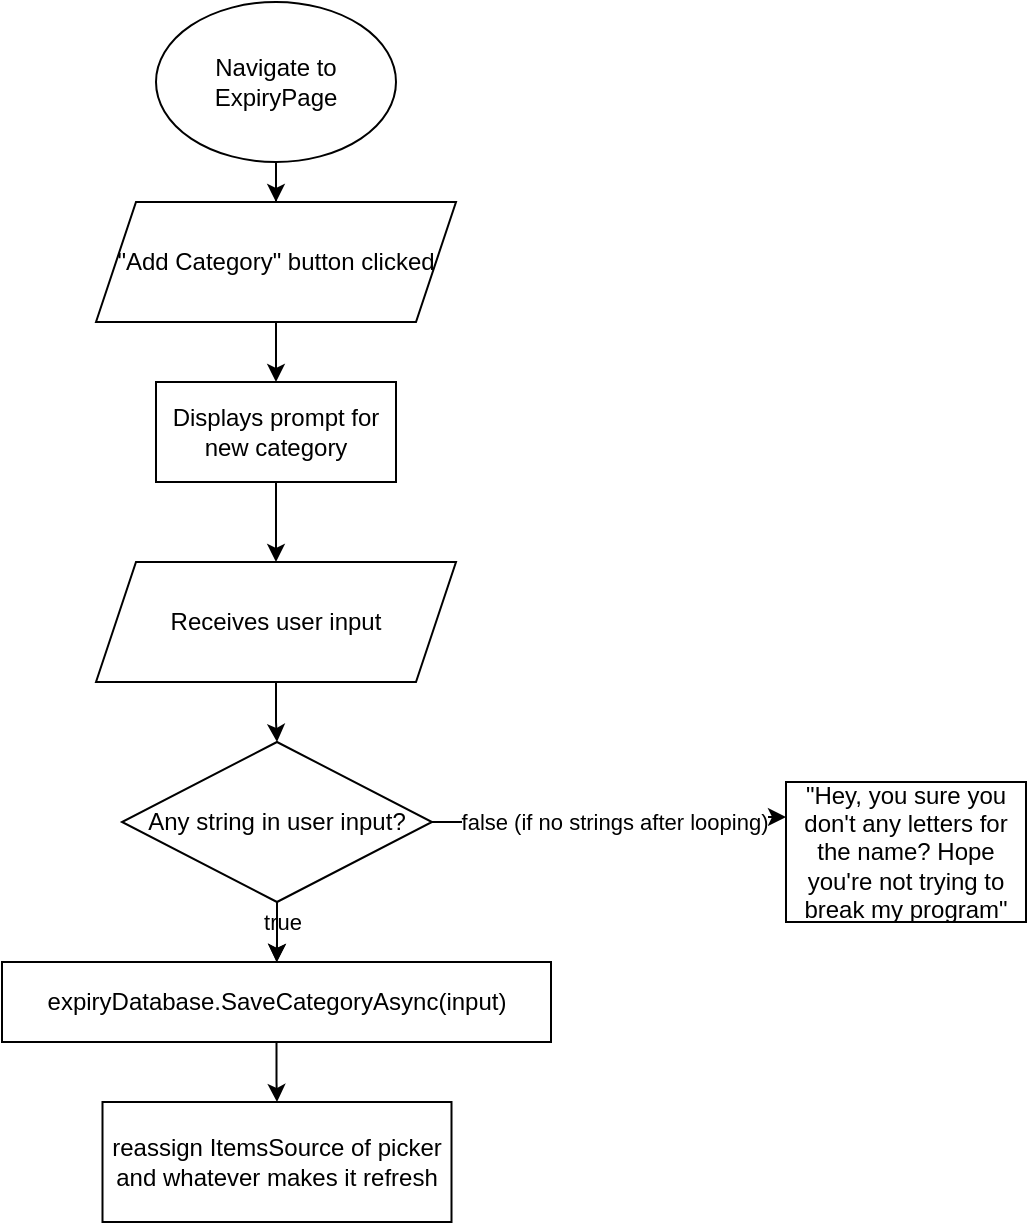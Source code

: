 <mxfile version="24.2.1" type="device">
  <diagram name="Page-1" id="QlBskXbmc_vEUIDBZioL">
    <mxGraphModel dx="1235" dy="614" grid="1" gridSize="10" guides="1" tooltips="1" connect="1" arrows="1" fold="1" page="1" pageScale="1" pageWidth="850" pageHeight="1100" math="0" shadow="0">
      <root>
        <mxCell id="0" />
        <mxCell id="1" parent="0" />
        <mxCell id="9M1CDPCW8UbOOLQoU40Z-14" style="edgeStyle=orthogonalEdgeStyle;rounded=0;orthogonalLoop=1;jettySize=auto;html=1;entryX=0;entryY=0.25;entryDx=0;entryDy=0;" edge="1" parent="1" source="9M1CDPCW8UbOOLQoU40Z-1" target="9M1CDPCW8UbOOLQoU40Z-13">
          <mxGeometry relative="1" as="geometry" />
        </mxCell>
        <mxCell id="9M1CDPCW8UbOOLQoU40Z-15" value="false (if no strings after looping)" style="edgeLabel;html=1;align=center;verticalAlign=middle;resizable=0;points=[];" vertex="1" connectable="0" parent="9M1CDPCW8UbOOLQoU40Z-14">
          <mxGeometry x="-0.013" y="-2" relative="1" as="geometry">
            <mxPoint as="offset" />
          </mxGeometry>
        </mxCell>
        <mxCell id="9M1CDPCW8UbOOLQoU40Z-16" style="edgeStyle=orthogonalEdgeStyle;rounded=0;orthogonalLoop=1;jettySize=auto;html=1;" edge="1" parent="1" source="9M1CDPCW8UbOOLQoU40Z-1">
          <mxGeometry relative="1" as="geometry">
            <mxPoint x="425.5" y="530" as="targetPoint" />
          </mxGeometry>
        </mxCell>
        <mxCell id="9M1CDPCW8UbOOLQoU40Z-18" value="true" style="edgeLabel;html=1;align=center;verticalAlign=middle;resizable=0;points=[];" vertex="1" connectable="0" parent="9M1CDPCW8UbOOLQoU40Z-16">
          <mxGeometry x="-0.363" y="2" relative="1" as="geometry">
            <mxPoint as="offset" />
          </mxGeometry>
        </mxCell>
        <mxCell id="9M1CDPCW8UbOOLQoU40Z-21" style="edgeStyle=orthogonalEdgeStyle;rounded=0;orthogonalLoop=1;jettySize=auto;html=1;entryX=0.5;entryY=0;entryDx=0;entryDy=0;" edge="1" parent="1" source="9M1CDPCW8UbOOLQoU40Z-1" target="9M1CDPCW8UbOOLQoU40Z-17">
          <mxGeometry relative="1" as="geometry" />
        </mxCell>
        <mxCell id="9M1CDPCW8UbOOLQoU40Z-1" value="Any string in user input?" style="rhombus;whiteSpace=wrap;html=1;" vertex="1" parent="1">
          <mxGeometry x="348" y="420" width="155" height="80" as="geometry" />
        </mxCell>
        <mxCell id="9M1CDPCW8UbOOLQoU40Z-7" style="edgeStyle=orthogonalEdgeStyle;rounded=0;orthogonalLoop=1;jettySize=auto;html=1;entryX=0.5;entryY=0;entryDx=0;entryDy=0;" edge="1" parent="1" source="9M1CDPCW8UbOOLQoU40Z-2" target="9M1CDPCW8UbOOLQoU40Z-6">
          <mxGeometry relative="1" as="geometry" />
        </mxCell>
        <mxCell id="9M1CDPCW8UbOOLQoU40Z-2" value="&quot;Add Category&quot; button clicked" style="shape=parallelogram;perimeter=parallelogramPerimeter;whiteSpace=wrap;html=1;fixedSize=1;" vertex="1" parent="1">
          <mxGeometry x="335" y="150" width="180" height="60" as="geometry" />
        </mxCell>
        <mxCell id="9M1CDPCW8UbOOLQoU40Z-3" value="Navigate to ExpiryPage" style="ellipse;whiteSpace=wrap;html=1;" vertex="1" parent="1">
          <mxGeometry x="365" y="50" width="120" height="80" as="geometry" />
        </mxCell>
        <mxCell id="9M1CDPCW8UbOOLQoU40Z-5" style="edgeStyle=orthogonalEdgeStyle;rounded=0;orthogonalLoop=1;jettySize=auto;html=1;entryX=0.5;entryY=0;entryDx=0;entryDy=0;" edge="1" parent="1" source="9M1CDPCW8UbOOLQoU40Z-3" target="9M1CDPCW8UbOOLQoU40Z-2">
          <mxGeometry relative="1" as="geometry" />
        </mxCell>
        <mxCell id="9M1CDPCW8UbOOLQoU40Z-9" style="edgeStyle=orthogonalEdgeStyle;rounded=0;orthogonalLoop=1;jettySize=auto;html=1;entryX=0.5;entryY=0;entryDx=0;entryDy=0;" edge="1" parent="1" source="9M1CDPCW8UbOOLQoU40Z-6" target="9M1CDPCW8UbOOLQoU40Z-8">
          <mxGeometry relative="1" as="geometry" />
        </mxCell>
        <mxCell id="9M1CDPCW8UbOOLQoU40Z-6" value="Displays prompt for new category" style="rounded=0;whiteSpace=wrap;html=1;" vertex="1" parent="1">
          <mxGeometry x="365" y="240" width="120" height="50" as="geometry" />
        </mxCell>
        <mxCell id="9M1CDPCW8UbOOLQoU40Z-12" style="edgeStyle=orthogonalEdgeStyle;rounded=0;orthogonalLoop=1;jettySize=auto;html=1;" edge="1" parent="1" source="9M1CDPCW8UbOOLQoU40Z-8" target="9M1CDPCW8UbOOLQoU40Z-1">
          <mxGeometry relative="1" as="geometry" />
        </mxCell>
        <mxCell id="9M1CDPCW8UbOOLQoU40Z-8" value="Receives user input" style="shape=parallelogram;perimeter=parallelogramPerimeter;whiteSpace=wrap;html=1;fixedSize=1;" vertex="1" parent="1">
          <mxGeometry x="335" y="330" width="180" height="60" as="geometry" />
        </mxCell>
        <mxCell id="9M1CDPCW8UbOOLQoU40Z-13" value="&quot;Hey, you sure you don&#39;t any letters for the name? Hope you&#39;re not trying to break my program&quot;" style="rounded=0;whiteSpace=wrap;html=1;" vertex="1" parent="1">
          <mxGeometry x="680" y="440" width="120" height="70" as="geometry" />
        </mxCell>
        <mxCell id="9M1CDPCW8UbOOLQoU40Z-19" style="edgeStyle=orthogonalEdgeStyle;rounded=0;orthogonalLoop=1;jettySize=auto;html=1;entryX=0.5;entryY=0;entryDx=0;entryDy=0;" edge="1" parent="1" source="9M1CDPCW8UbOOLQoU40Z-17" target="9M1CDPCW8UbOOLQoU40Z-22">
          <mxGeometry relative="1" as="geometry">
            <mxPoint x="425.5" y="630.0" as="targetPoint" />
          </mxGeometry>
        </mxCell>
        <mxCell id="9M1CDPCW8UbOOLQoU40Z-17" value="expiryDatabase.SaveCategoryAsync(input)" style="rounded=0;whiteSpace=wrap;html=1;" vertex="1" parent="1">
          <mxGeometry x="288" y="530" width="274.5" height="40" as="geometry" />
        </mxCell>
        <mxCell id="9M1CDPCW8UbOOLQoU40Z-22" value="reassign ItemsSource of picker and whatever makes it refresh" style="rounded=0;whiteSpace=wrap;html=1;" vertex="1" parent="1">
          <mxGeometry x="338.25" y="600" width="174.5" height="60" as="geometry" />
        </mxCell>
      </root>
    </mxGraphModel>
  </diagram>
</mxfile>
